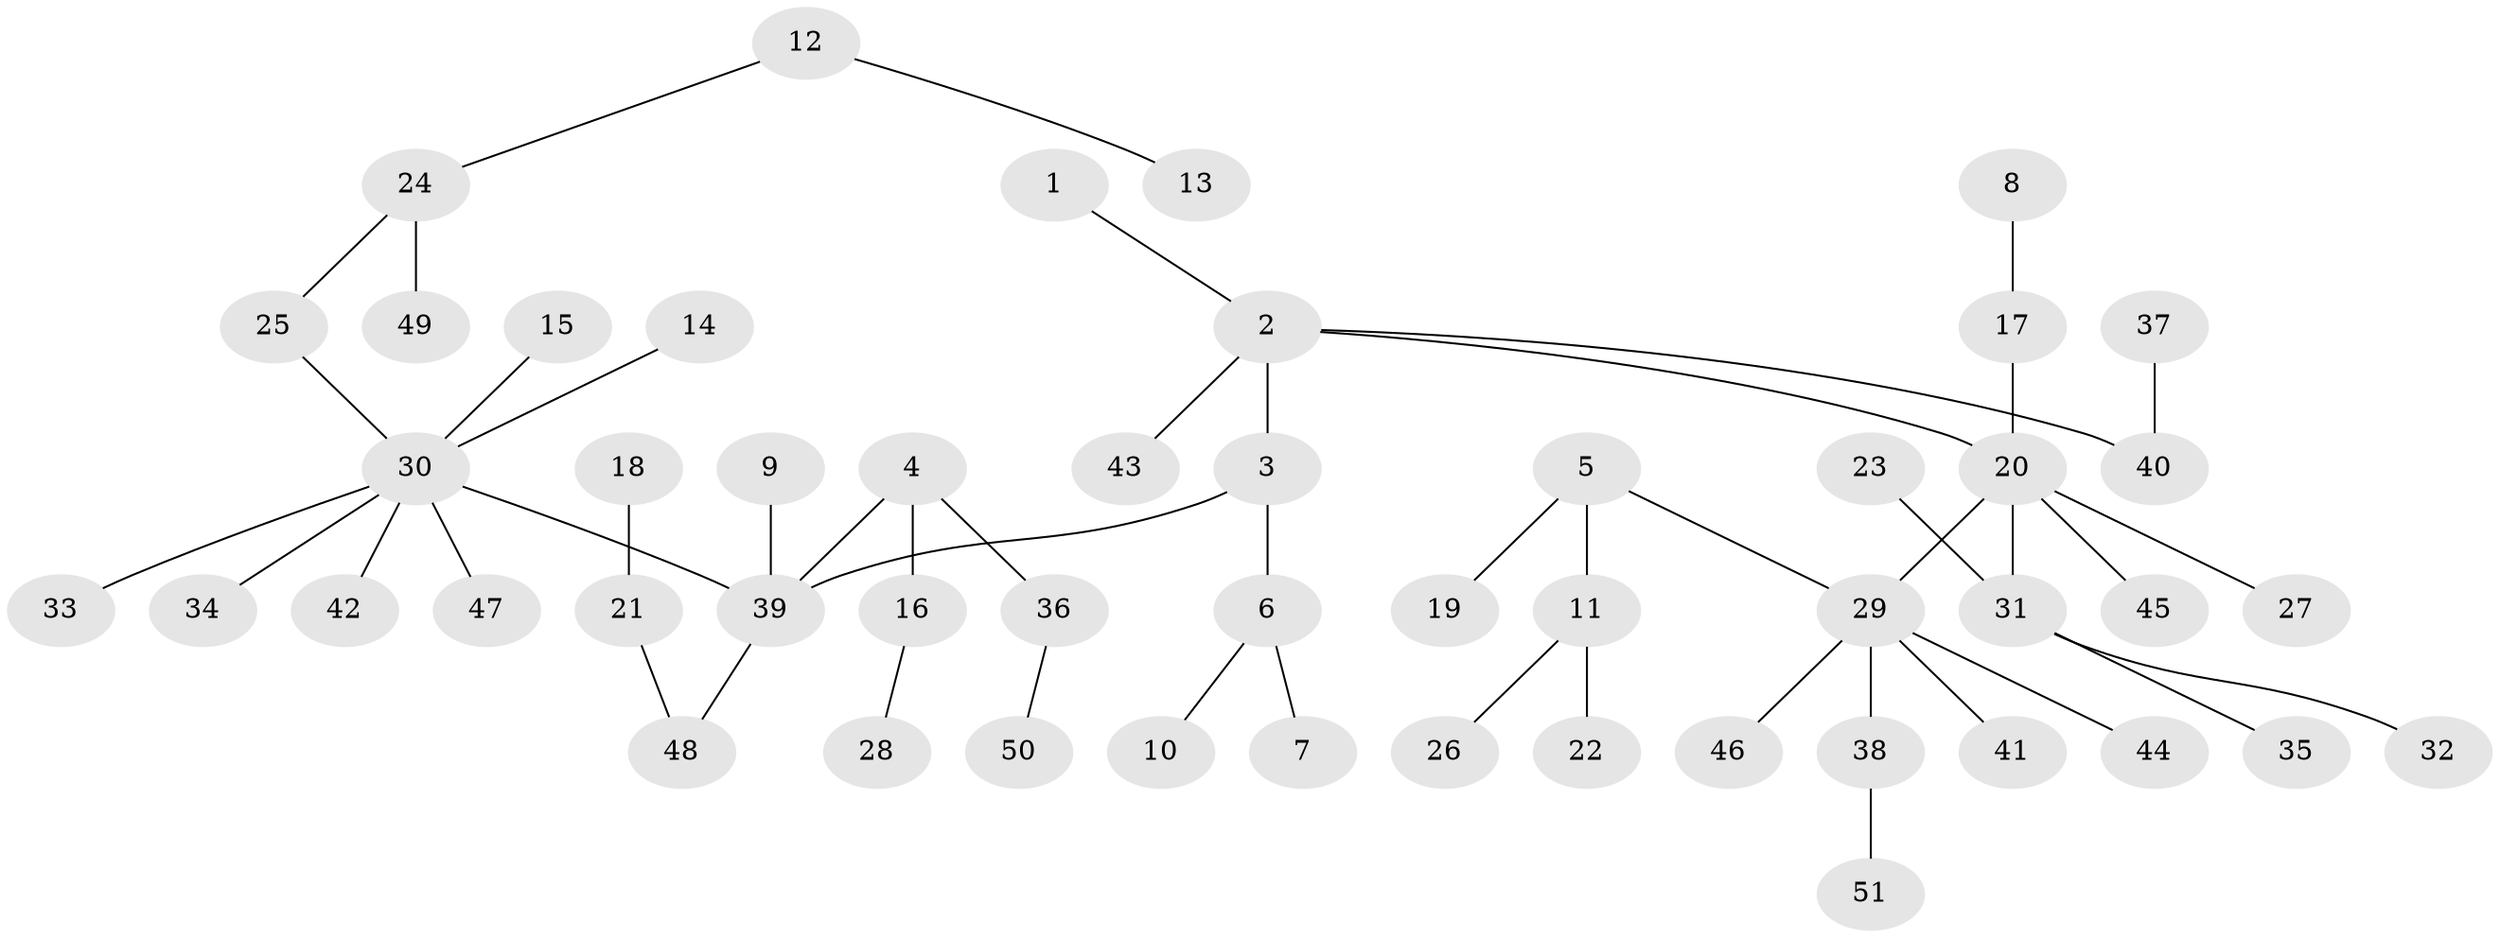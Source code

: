 // original degree distribution, {3: 0.15841584158415842, 1: 0.46534653465346537, 4: 0.04950495049504951, 6: 0.019801980198019802, 7: 0.009900990099009901, 2: 0.27722772277227725, 5: 0.019801980198019802}
// Generated by graph-tools (version 1.1) at 2025/50/03/09/25 03:50:20]
// undirected, 51 vertices, 50 edges
graph export_dot {
graph [start="1"]
  node [color=gray90,style=filled];
  1;
  2;
  3;
  4;
  5;
  6;
  7;
  8;
  9;
  10;
  11;
  12;
  13;
  14;
  15;
  16;
  17;
  18;
  19;
  20;
  21;
  22;
  23;
  24;
  25;
  26;
  27;
  28;
  29;
  30;
  31;
  32;
  33;
  34;
  35;
  36;
  37;
  38;
  39;
  40;
  41;
  42;
  43;
  44;
  45;
  46;
  47;
  48;
  49;
  50;
  51;
  1 -- 2 [weight=1.0];
  2 -- 3 [weight=1.0];
  2 -- 20 [weight=1.0];
  2 -- 40 [weight=1.0];
  2 -- 43 [weight=1.0];
  3 -- 6 [weight=1.0];
  3 -- 39 [weight=1.0];
  4 -- 16 [weight=1.0];
  4 -- 36 [weight=1.0];
  4 -- 39 [weight=1.0];
  5 -- 11 [weight=1.0];
  5 -- 19 [weight=1.0];
  5 -- 29 [weight=1.0];
  6 -- 7 [weight=1.0];
  6 -- 10 [weight=1.0];
  8 -- 17 [weight=1.0];
  9 -- 39 [weight=1.0];
  11 -- 22 [weight=1.0];
  11 -- 26 [weight=1.0];
  12 -- 13 [weight=1.0];
  12 -- 24 [weight=1.0];
  14 -- 30 [weight=1.0];
  15 -- 30 [weight=1.0];
  16 -- 28 [weight=1.0];
  17 -- 20 [weight=1.0];
  18 -- 21 [weight=1.0];
  20 -- 27 [weight=1.0];
  20 -- 29 [weight=1.0];
  20 -- 31 [weight=1.0];
  20 -- 45 [weight=1.0];
  21 -- 48 [weight=1.0];
  23 -- 31 [weight=1.0];
  24 -- 25 [weight=1.0];
  24 -- 49 [weight=1.0];
  25 -- 30 [weight=1.0];
  29 -- 38 [weight=1.0];
  29 -- 41 [weight=1.0];
  29 -- 44 [weight=1.0];
  29 -- 46 [weight=1.0];
  30 -- 33 [weight=1.0];
  30 -- 34 [weight=1.0];
  30 -- 39 [weight=1.0];
  30 -- 42 [weight=1.0];
  30 -- 47 [weight=1.0];
  31 -- 32 [weight=1.0];
  31 -- 35 [weight=1.0];
  36 -- 50 [weight=1.0];
  37 -- 40 [weight=1.0];
  38 -- 51 [weight=1.0];
  39 -- 48 [weight=1.0];
}
